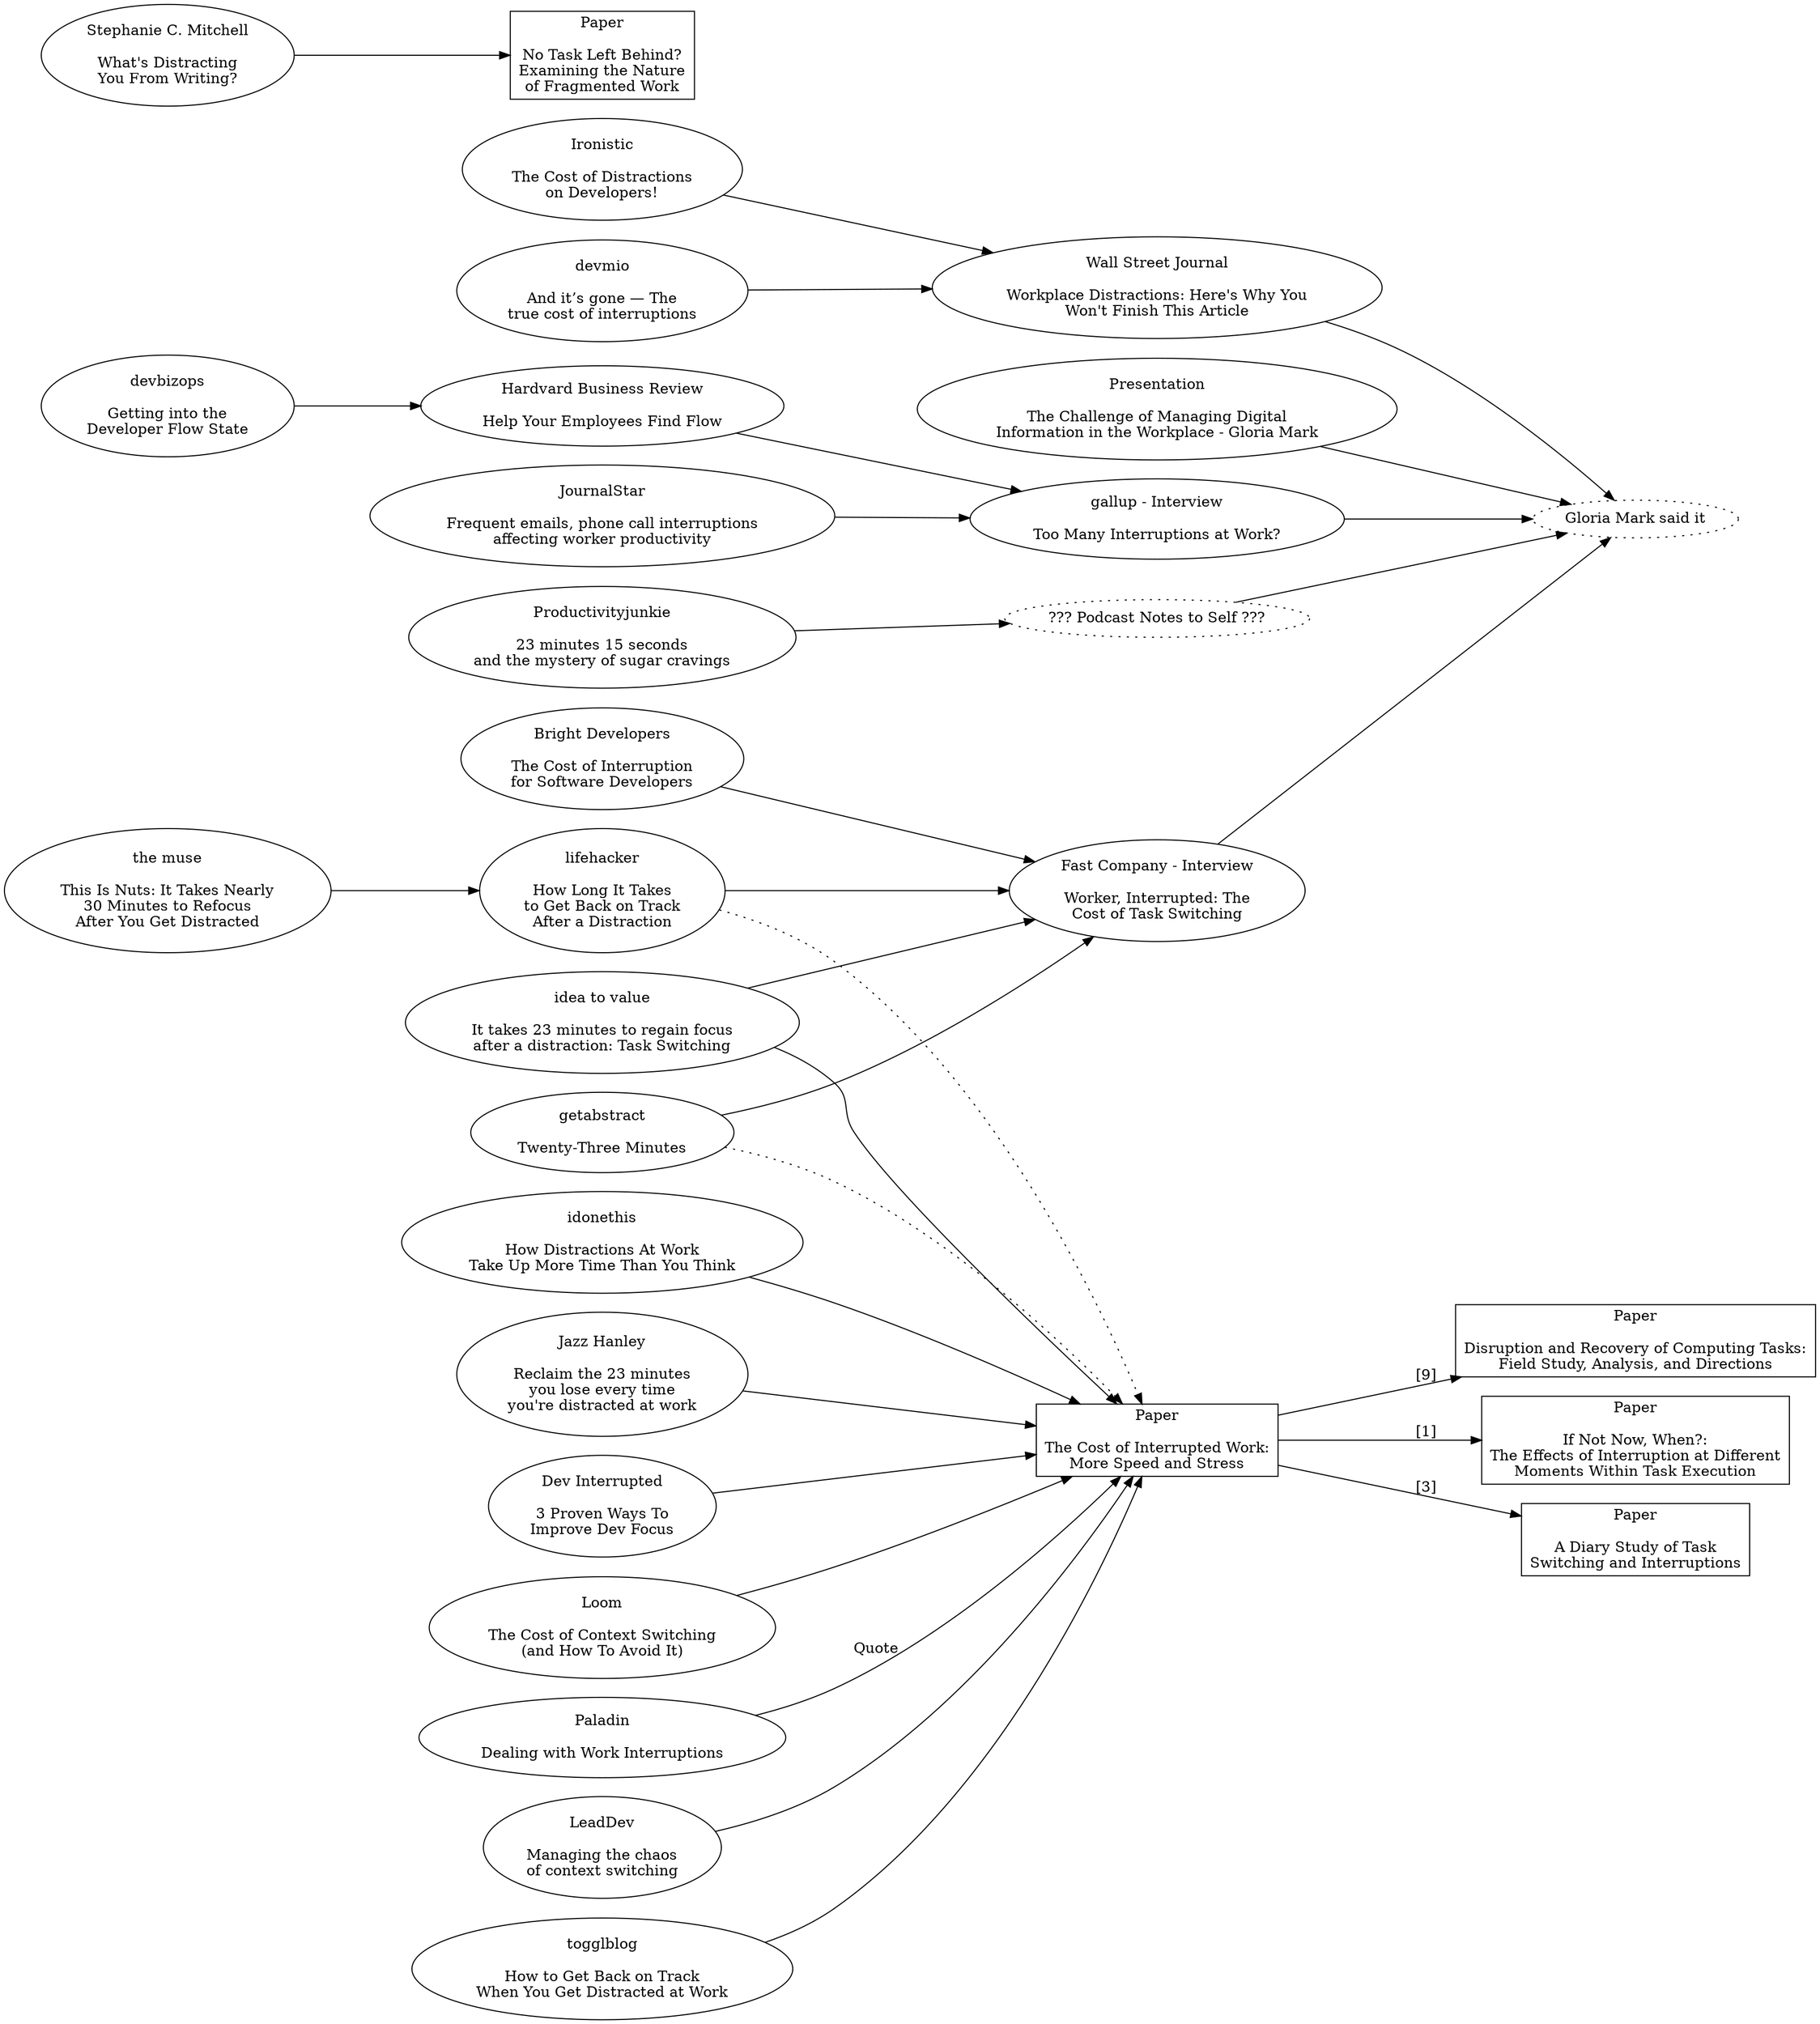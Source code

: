 digraph {
    rankdir = LR;
    # papers
    node [shape=rect];
    chi08mark[label = "Paper\n\nThe Cost of Interrupted Work:\nMore Speed and Stress"];
    chi2004[label = "Paper\n\nIf Not Now, When?:\nThe Effects of Interruption at Different\nMoments Within Task Execution"];
    taskdiary[label = "Paper\n\nA Diary Study of Task\nSwitching and Interruptions"];
    chi2007[label = "Paper\n\nDisruption and Recovery of Computing Tasks:\nField Study, Analysis, and Directions"];
    chi2005[label = "Paper\n\nNo Task Left Behind?\nExamining the Nature\nof Fragmented Work"]
    
    chi08mark -> chi2004 [label = "[1]"]
    chi08mark -> taskdiary [label = "[3]"];
    chi08mark -> chi2007 [label = "[9]"];
    
    # blogs
    node [shape=oval]
    devinterrupted[label = "Dev Interrupted\n\n3 Proven Ways To\nImprove Dev Focus"];
    devinterrupted -> chi08mark;
    
    loom[label = "Loom\n\nThe Cost of Context Switching\n(and How To Avoid It)"];
    loom -> chi08mark;
    
    paladin[label = "Paladin\n\nDealing with Work Interruptions"]
    paladin -> chi08mark [label = "Quote"];
    
    lifehacker[label = "lifehacker\n\nHow Long It Takes\nto Get Back on Track\nAfter a Distraction"];
    lifehacker -> chi08mark [style=dotted];
    lifehacker -> fastcompany;
    
    themuse[label = "the muse\n\nThis Is Nuts: It Takes Nearly\n30 Minutes to Refocus\nAfter You Get Distracted"];
    themuse -> lifehacker;
    
    fastcompany[label = "Fast Company - Interview\n\nWorker, Interrupted: The\nCost of Task Switching"];
    fastcompany -> gloriamark;
    
    idonethis[label = "idonethis\n\nHow Distractions At Work\nTake Up More Time Than You Think"];
    idonethis -> chi08mark;
    
    ideatovalue[label = "idea to value\n\nIt takes 23 minutes to regain focus\nafter a distraction: Task Switching"];
    ideatovalue -> chi08mark;
    ideatovalue -> fastcompany;
    
    leaddev[label = "LeadDev\n\nManaging the chaos\nof context switching"];
    leaddev -> chi08mark;
    
    getabstract[label = "getabstract\n\nTwenty-Three Minutes"];
    getabstract -> chi08mark [style=dotted];
    getabstract -> fastcompany;
    
    gallup[label = "gallup - Interview\n\nToo Many Interruptions at Work?"];
    gallup -> gloriamark;
    
    journalstar[label = "JournalStar\n\nFrequent emails, phone call interruptions\naffecting worker productivity"];
    journalstar -> gallup;
    
    togglblog[label = "togglblog\n\nHow to Get Back on Track\nWhen You Get Distracted at Work"];
    togglblog -> chi08mark;
    
    isrforum[label = "Presentation\n\nThe Challenge of Managing Digital\nInformation in the Workplace - Gloria Mark"];
    isrforum -> gloriamark;
    
    productivityjunkie[label = "Productivityjunkie\n\n23 minutes 15 seconds\nand the mystery of sugar cravings"];
    productivityjunkie -> notestoself;
    
    brightdevelopers[label = "Bright Developers\n\nThe Cost of Interruption\nfor Software Developers"];
    brightdevelopers -> fastcompany;
    
    wsj[label = "Wall Street Journal\n\nWorkplace Distractions: Here's Why You\nWon't Finish This Article"];
    wsj -> gloriamark;
    
    ironistic[label = "Ironistic\n\nThe Cost of Distractions\non Developers!"];
    ironistic -> wsj;
    
    jazzhanley[label = "Jazz Hanley\n\nReclaim the 23 minutes\nyou lose every time\nyou're distracted at work"];
    jazzhanley -> chi08mark;
    
    devmio[label = "devmio\n\nAnd it’s gone — The\ntrue cost of interruptions"];
    devmio -> wsj;
    
    stephaniecmitchell[label = "Stephanie C. Mitchell\n\nWhat's Distracting\nYou From Writing?"];
    stephaniecmitchell -> chi2005;
    
    devbizops[label = "devbizops\n\nGetting into the\nDeveloper Flow State"];
    devbizops -> hbr;
    
    hbr[label = "Hardvard Business Review\n\nHelp Your Employees Find Flow"];
    hbr -> gallup;
    
    # unproven
    notestoself[label = "??? Podcast Notes to Self ???", style=dotted];
    notestoself -> gloriamark;
    gloriamark[label = "Gloria Mark said it", style=dotted];
}
